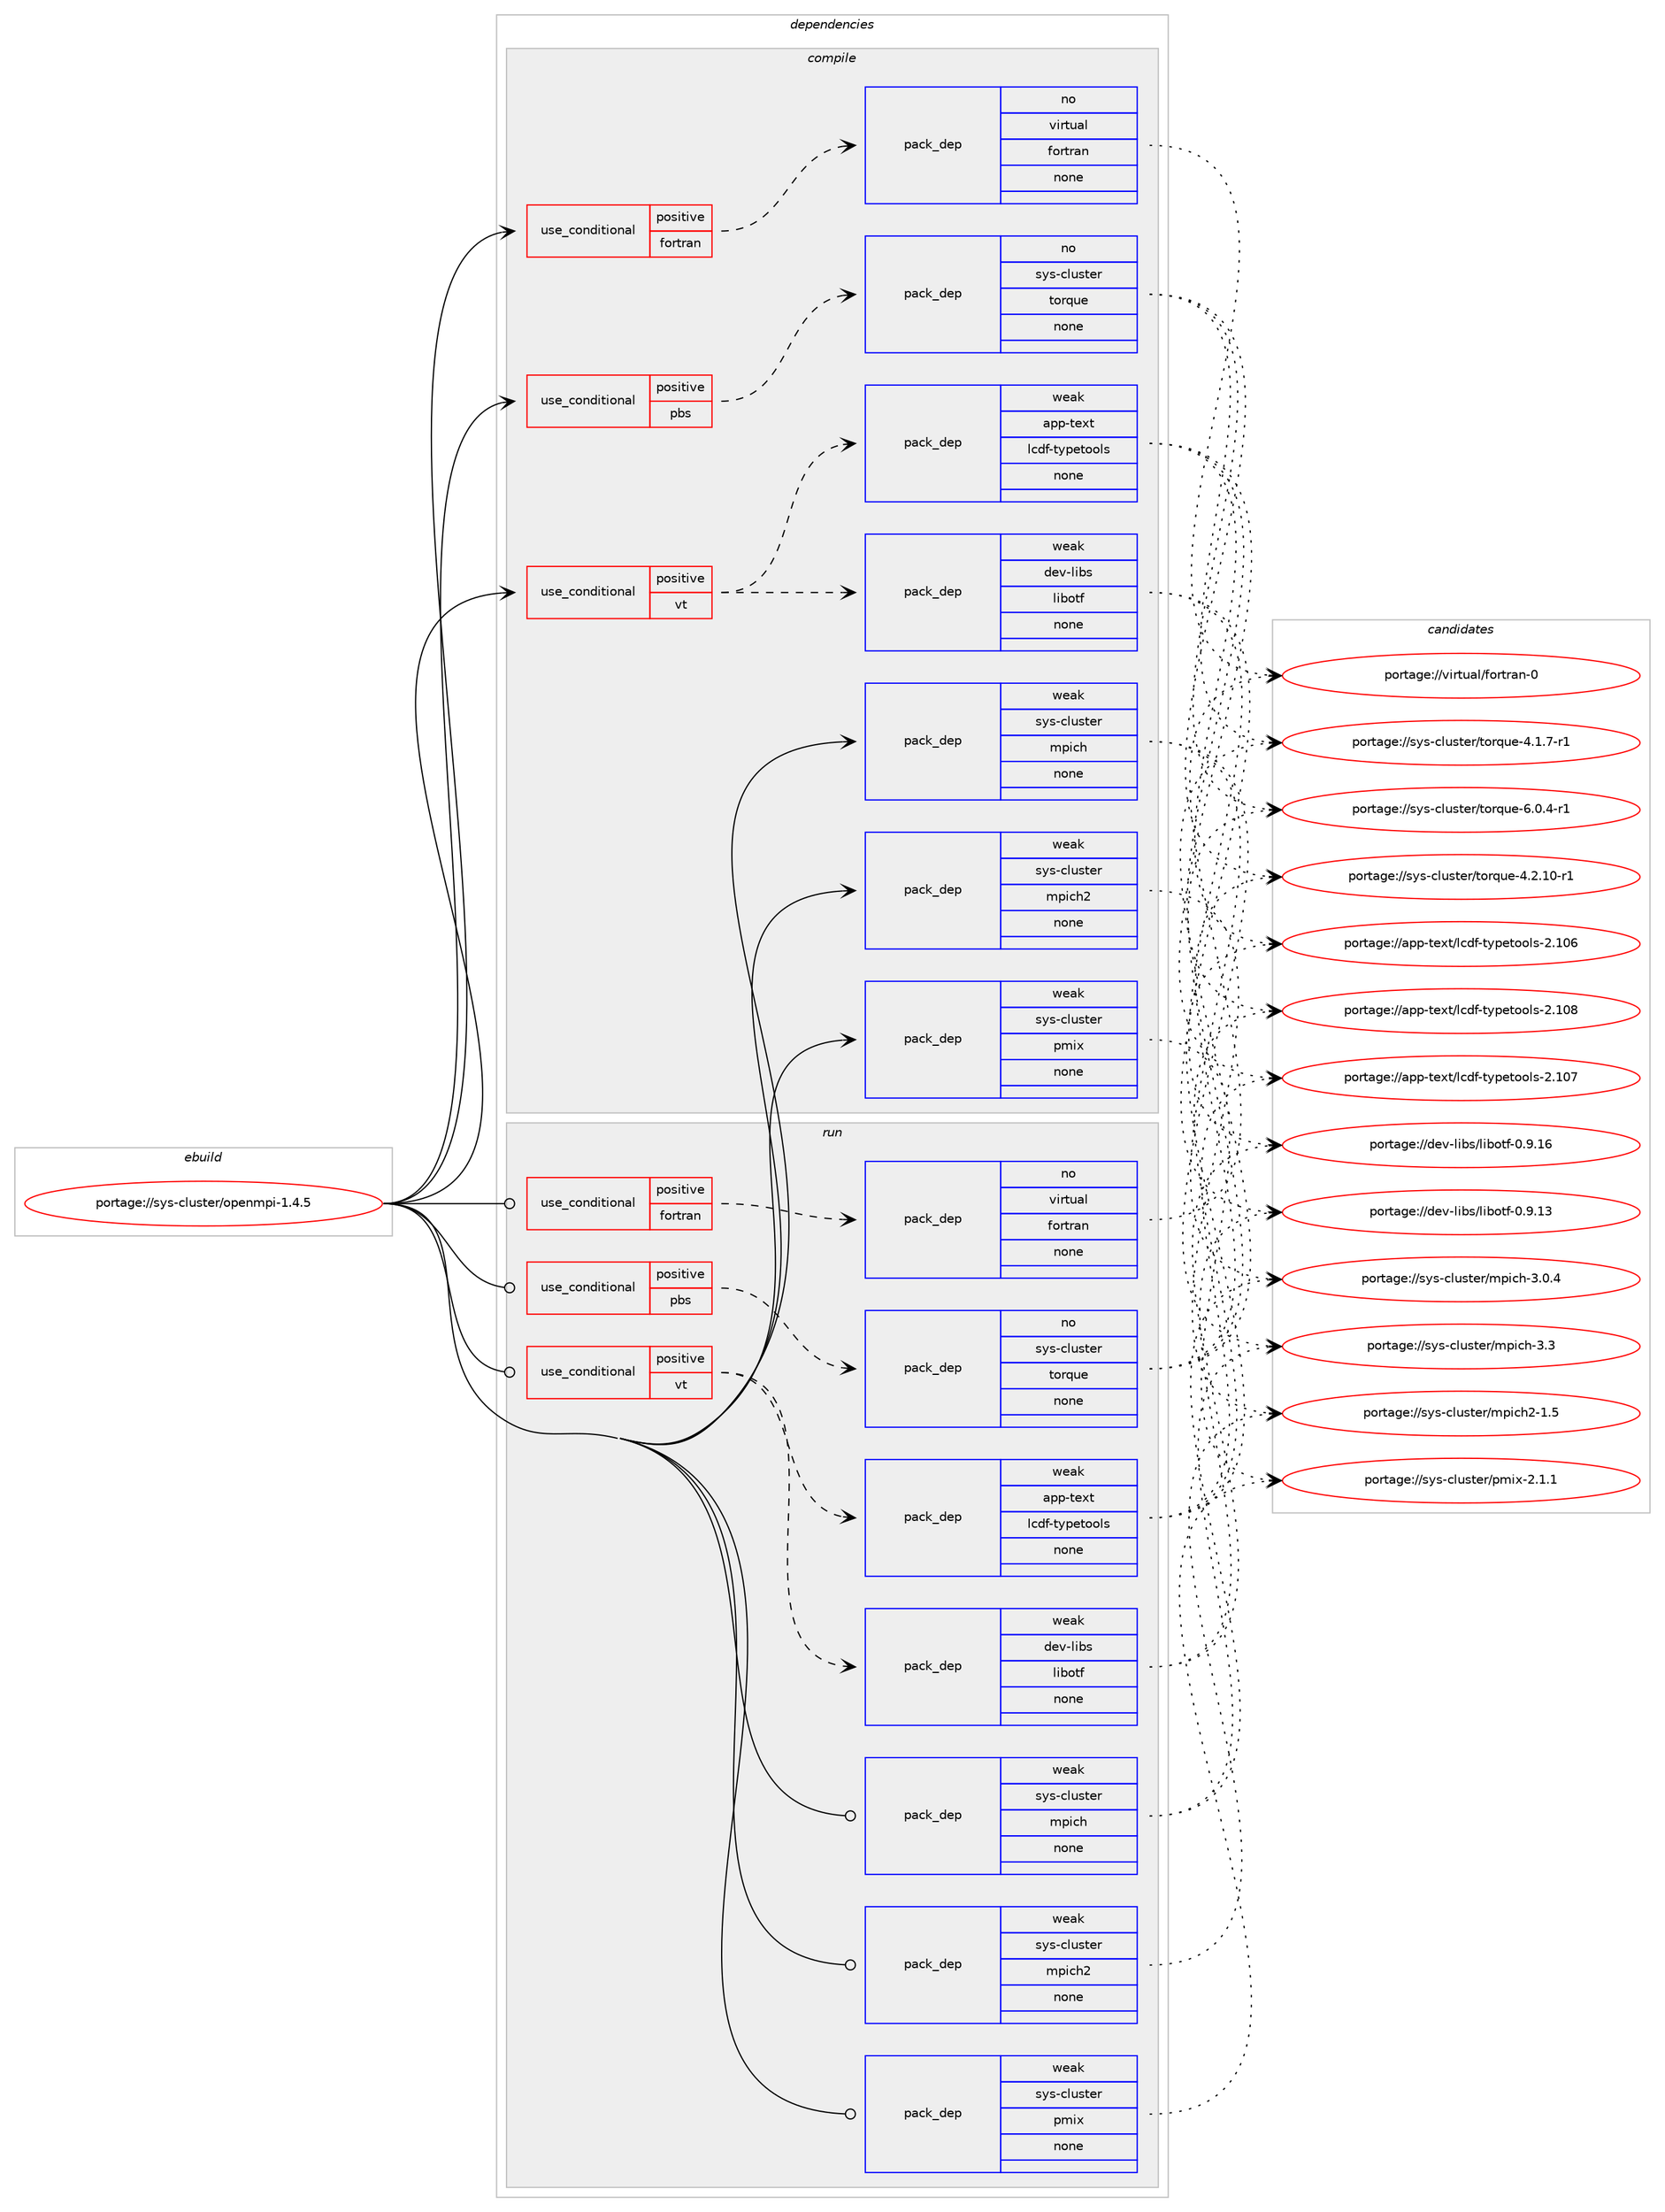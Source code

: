 digraph prolog {

# *************
# Graph options
# *************

newrank=true;
concentrate=true;
compound=true;
graph [rankdir=LR,fontname=Helvetica,fontsize=10,ranksep=1.5];#, ranksep=2.5, nodesep=0.2];
edge  [arrowhead=vee];
node  [fontname=Helvetica,fontsize=10];

# **********
# The ebuild
# **********

subgraph cluster_leftcol {
color=gray;
rank=same;
label=<<i>ebuild</i>>;
id [label="portage://sys-cluster/openmpi-1.4.5", color=red, width=4, href="../sys-cluster/openmpi-1.4.5.svg"];
}

# ****************
# The dependencies
# ****************

subgraph cluster_midcol {
color=gray;
label=<<i>dependencies</i>>;
subgraph cluster_compile {
fillcolor="#eeeeee";
style=filled;
label=<<i>compile</i>>;
subgraph cond10964 {
dependency53683 [label=<<TABLE BORDER="0" CELLBORDER="1" CELLSPACING="0" CELLPADDING="4"><TR><TD ROWSPAN="3" CELLPADDING="10">use_conditional</TD></TR><TR><TD>positive</TD></TR><TR><TD>fortran</TD></TR></TABLE>>, shape=none, color=red];
subgraph pack41573 {
dependency53684 [label=<<TABLE BORDER="0" CELLBORDER="1" CELLSPACING="0" CELLPADDING="4" WIDTH="220"><TR><TD ROWSPAN="6" CELLPADDING="30">pack_dep</TD></TR><TR><TD WIDTH="110">no</TD></TR><TR><TD>virtual</TD></TR><TR><TD>fortran</TD></TR><TR><TD>none</TD></TR><TR><TD></TD></TR></TABLE>>, shape=none, color=blue];
}
dependency53683:e -> dependency53684:w [weight=20,style="dashed",arrowhead="vee"];
}
id:e -> dependency53683:w [weight=20,style="solid",arrowhead="vee"];
subgraph cond10965 {
dependency53685 [label=<<TABLE BORDER="0" CELLBORDER="1" CELLSPACING="0" CELLPADDING="4"><TR><TD ROWSPAN="3" CELLPADDING="10">use_conditional</TD></TR><TR><TD>positive</TD></TR><TR><TD>pbs</TD></TR></TABLE>>, shape=none, color=red];
subgraph pack41574 {
dependency53686 [label=<<TABLE BORDER="0" CELLBORDER="1" CELLSPACING="0" CELLPADDING="4" WIDTH="220"><TR><TD ROWSPAN="6" CELLPADDING="30">pack_dep</TD></TR><TR><TD WIDTH="110">no</TD></TR><TR><TD>sys-cluster</TD></TR><TR><TD>torque</TD></TR><TR><TD>none</TD></TR><TR><TD></TD></TR></TABLE>>, shape=none, color=blue];
}
dependency53685:e -> dependency53686:w [weight=20,style="dashed",arrowhead="vee"];
}
id:e -> dependency53685:w [weight=20,style="solid",arrowhead="vee"];
subgraph cond10966 {
dependency53687 [label=<<TABLE BORDER="0" CELLBORDER="1" CELLSPACING="0" CELLPADDING="4"><TR><TD ROWSPAN="3" CELLPADDING="10">use_conditional</TD></TR><TR><TD>positive</TD></TR><TR><TD>vt</TD></TR></TABLE>>, shape=none, color=red];
subgraph pack41575 {
dependency53688 [label=<<TABLE BORDER="0" CELLBORDER="1" CELLSPACING="0" CELLPADDING="4" WIDTH="220"><TR><TD ROWSPAN="6" CELLPADDING="30">pack_dep</TD></TR><TR><TD WIDTH="110">weak</TD></TR><TR><TD>dev-libs</TD></TR><TR><TD>libotf</TD></TR><TR><TD>none</TD></TR><TR><TD></TD></TR></TABLE>>, shape=none, color=blue];
}
dependency53687:e -> dependency53688:w [weight=20,style="dashed",arrowhead="vee"];
subgraph pack41576 {
dependency53689 [label=<<TABLE BORDER="0" CELLBORDER="1" CELLSPACING="0" CELLPADDING="4" WIDTH="220"><TR><TD ROWSPAN="6" CELLPADDING="30">pack_dep</TD></TR><TR><TD WIDTH="110">weak</TD></TR><TR><TD>app-text</TD></TR><TR><TD>lcdf-typetools</TD></TR><TR><TD>none</TD></TR><TR><TD></TD></TR></TABLE>>, shape=none, color=blue];
}
dependency53687:e -> dependency53689:w [weight=20,style="dashed",arrowhead="vee"];
}
id:e -> dependency53687:w [weight=20,style="solid",arrowhead="vee"];
subgraph pack41577 {
dependency53690 [label=<<TABLE BORDER="0" CELLBORDER="1" CELLSPACING="0" CELLPADDING="4" WIDTH="220"><TR><TD ROWSPAN="6" CELLPADDING="30">pack_dep</TD></TR><TR><TD WIDTH="110">weak</TD></TR><TR><TD>sys-cluster</TD></TR><TR><TD>mpich</TD></TR><TR><TD>none</TD></TR><TR><TD></TD></TR></TABLE>>, shape=none, color=blue];
}
id:e -> dependency53690:w [weight=20,style="solid",arrowhead="vee"];
subgraph pack41578 {
dependency53691 [label=<<TABLE BORDER="0" CELLBORDER="1" CELLSPACING="0" CELLPADDING="4" WIDTH="220"><TR><TD ROWSPAN="6" CELLPADDING="30">pack_dep</TD></TR><TR><TD WIDTH="110">weak</TD></TR><TR><TD>sys-cluster</TD></TR><TR><TD>mpich2</TD></TR><TR><TD>none</TD></TR><TR><TD></TD></TR></TABLE>>, shape=none, color=blue];
}
id:e -> dependency53691:w [weight=20,style="solid",arrowhead="vee"];
subgraph pack41579 {
dependency53692 [label=<<TABLE BORDER="0" CELLBORDER="1" CELLSPACING="0" CELLPADDING="4" WIDTH="220"><TR><TD ROWSPAN="6" CELLPADDING="30">pack_dep</TD></TR><TR><TD WIDTH="110">weak</TD></TR><TR><TD>sys-cluster</TD></TR><TR><TD>pmix</TD></TR><TR><TD>none</TD></TR><TR><TD></TD></TR></TABLE>>, shape=none, color=blue];
}
id:e -> dependency53692:w [weight=20,style="solid",arrowhead="vee"];
}
subgraph cluster_compileandrun {
fillcolor="#eeeeee";
style=filled;
label=<<i>compile and run</i>>;
}
subgraph cluster_run {
fillcolor="#eeeeee";
style=filled;
label=<<i>run</i>>;
subgraph cond10967 {
dependency53693 [label=<<TABLE BORDER="0" CELLBORDER="1" CELLSPACING="0" CELLPADDING="4"><TR><TD ROWSPAN="3" CELLPADDING="10">use_conditional</TD></TR><TR><TD>positive</TD></TR><TR><TD>fortran</TD></TR></TABLE>>, shape=none, color=red];
subgraph pack41580 {
dependency53694 [label=<<TABLE BORDER="0" CELLBORDER="1" CELLSPACING="0" CELLPADDING="4" WIDTH="220"><TR><TD ROWSPAN="6" CELLPADDING="30">pack_dep</TD></TR><TR><TD WIDTH="110">no</TD></TR><TR><TD>virtual</TD></TR><TR><TD>fortran</TD></TR><TR><TD>none</TD></TR><TR><TD></TD></TR></TABLE>>, shape=none, color=blue];
}
dependency53693:e -> dependency53694:w [weight=20,style="dashed",arrowhead="vee"];
}
id:e -> dependency53693:w [weight=20,style="solid",arrowhead="odot"];
subgraph cond10968 {
dependency53695 [label=<<TABLE BORDER="0" CELLBORDER="1" CELLSPACING="0" CELLPADDING="4"><TR><TD ROWSPAN="3" CELLPADDING="10">use_conditional</TD></TR><TR><TD>positive</TD></TR><TR><TD>pbs</TD></TR></TABLE>>, shape=none, color=red];
subgraph pack41581 {
dependency53696 [label=<<TABLE BORDER="0" CELLBORDER="1" CELLSPACING="0" CELLPADDING="4" WIDTH="220"><TR><TD ROWSPAN="6" CELLPADDING="30">pack_dep</TD></TR><TR><TD WIDTH="110">no</TD></TR><TR><TD>sys-cluster</TD></TR><TR><TD>torque</TD></TR><TR><TD>none</TD></TR><TR><TD></TD></TR></TABLE>>, shape=none, color=blue];
}
dependency53695:e -> dependency53696:w [weight=20,style="dashed",arrowhead="vee"];
}
id:e -> dependency53695:w [weight=20,style="solid",arrowhead="odot"];
subgraph cond10969 {
dependency53697 [label=<<TABLE BORDER="0" CELLBORDER="1" CELLSPACING="0" CELLPADDING="4"><TR><TD ROWSPAN="3" CELLPADDING="10">use_conditional</TD></TR><TR><TD>positive</TD></TR><TR><TD>vt</TD></TR></TABLE>>, shape=none, color=red];
subgraph pack41582 {
dependency53698 [label=<<TABLE BORDER="0" CELLBORDER="1" CELLSPACING="0" CELLPADDING="4" WIDTH="220"><TR><TD ROWSPAN="6" CELLPADDING="30">pack_dep</TD></TR><TR><TD WIDTH="110">weak</TD></TR><TR><TD>dev-libs</TD></TR><TR><TD>libotf</TD></TR><TR><TD>none</TD></TR><TR><TD></TD></TR></TABLE>>, shape=none, color=blue];
}
dependency53697:e -> dependency53698:w [weight=20,style="dashed",arrowhead="vee"];
subgraph pack41583 {
dependency53699 [label=<<TABLE BORDER="0" CELLBORDER="1" CELLSPACING="0" CELLPADDING="4" WIDTH="220"><TR><TD ROWSPAN="6" CELLPADDING="30">pack_dep</TD></TR><TR><TD WIDTH="110">weak</TD></TR><TR><TD>app-text</TD></TR><TR><TD>lcdf-typetools</TD></TR><TR><TD>none</TD></TR><TR><TD></TD></TR></TABLE>>, shape=none, color=blue];
}
dependency53697:e -> dependency53699:w [weight=20,style="dashed",arrowhead="vee"];
}
id:e -> dependency53697:w [weight=20,style="solid",arrowhead="odot"];
subgraph pack41584 {
dependency53700 [label=<<TABLE BORDER="0" CELLBORDER="1" CELLSPACING="0" CELLPADDING="4" WIDTH="220"><TR><TD ROWSPAN="6" CELLPADDING="30">pack_dep</TD></TR><TR><TD WIDTH="110">weak</TD></TR><TR><TD>sys-cluster</TD></TR><TR><TD>mpich</TD></TR><TR><TD>none</TD></TR><TR><TD></TD></TR></TABLE>>, shape=none, color=blue];
}
id:e -> dependency53700:w [weight=20,style="solid",arrowhead="odot"];
subgraph pack41585 {
dependency53701 [label=<<TABLE BORDER="0" CELLBORDER="1" CELLSPACING="0" CELLPADDING="4" WIDTH="220"><TR><TD ROWSPAN="6" CELLPADDING="30">pack_dep</TD></TR><TR><TD WIDTH="110">weak</TD></TR><TR><TD>sys-cluster</TD></TR><TR><TD>mpich2</TD></TR><TR><TD>none</TD></TR><TR><TD></TD></TR></TABLE>>, shape=none, color=blue];
}
id:e -> dependency53701:w [weight=20,style="solid",arrowhead="odot"];
subgraph pack41586 {
dependency53702 [label=<<TABLE BORDER="0" CELLBORDER="1" CELLSPACING="0" CELLPADDING="4" WIDTH="220"><TR><TD ROWSPAN="6" CELLPADDING="30">pack_dep</TD></TR><TR><TD WIDTH="110">weak</TD></TR><TR><TD>sys-cluster</TD></TR><TR><TD>pmix</TD></TR><TR><TD>none</TD></TR><TR><TD></TD></TR></TABLE>>, shape=none, color=blue];
}
id:e -> dependency53702:w [weight=20,style="solid",arrowhead="odot"];
}
}

# **************
# The candidates
# **************

subgraph cluster_choices {
rank=same;
color=gray;
label=<<i>candidates</i>>;

subgraph choice41573 {
color=black;
nodesep=1;
choice1181051141161179710847102111114116114971104548 [label="portage://virtual/fortran-0", color=red, width=4,href="../virtual/fortran-0.svg"];
dependency53684:e -> choice1181051141161179710847102111114116114971104548:w [style=dotted,weight="100"];
}
subgraph choice41574 {
color=black;
nodesep=1;
choice1151211154599108117115116101114471161111141131171014554464846524511449 [label="portage://sys-cluster/torque-6.0.4-r1", color=red, width=4,href="../sys-cluster/torque-6.0.4-r1.svg"];
choice115121115459910811711511610111447116111114113117101455246504649484511449 [label="portage://sys-cluster/torque-4.2.10-r1", color=red, width=4,href="../sys-cluster/torque-4.2.10-r1.svg"];
choice1151211154599108117115116101114471161111141131171014552464946554511449 [label="portage://sys-cluster/torque-4.1.7-r1", color=red, width=4,href="../sys-cluster/torque-4.1.7-r1.svg"];
dependency53686:e -> choice1151211154599108117115116101114471161111141131171014554464846524511449:w [style=dotted,weight="100"];
dependency53686:e -> choice115121115459910811711511610111447116111114113117101455246504649484511449:w [style=dotted,weight="100"];
dependency53686:e -> choice1151211154599108117115116101114471161111141131171014552464946554511449:w [style=dotted,weight="100"];
}
subgraph choice41575 {
color=black;
nodesep=1;
choice1001011184510810598115471081059811111610245484657464954 [label="portage://dev-libs/libotf-0.9.16", color=red, width=4,href="../dev-libs/libotf-0.9.16.svg"];
choice1001011184510810598115471081059811111610245484657464951 [label="portage://dev-libs/libotf-0.9.13", color=red, width=4,href="../dev-libs/libotf-0.9.13.svg"];
dependency53688:e -> choice1001011184510810598115471081059811111610245484657464954:w [style=dotted,weight="100"];
dependency53688:e -> choice1001011184510810598115471081059811111610245484657464951:w [style=dotted,weight="100"];
}
subgraph choice41576 {
color=black;
nodesep=1;
choice9711211245116101120116471089910010245116121112101116111111108115455046494856 [label="portage://app-text/lcdf-typetools-2.108", color=red, width=4,href="../app-text/lcdf-typetools-2.108.svg"];
choice9711211245116101120116471089910010245116121112101116111111108115455046494855 [label="portage://app-text/lcdf-typetools-2.107", color=red, width=4,href="../app-text/lcdf-typetools-2.107.svg"];
choice9711211245116101120116471089910010245116121112101116111111108115455046494854 [label="portage://app-text/lcdf-typetools-2.106", color=red, width=4,href="../app-text/lcdf-typetools-2.106.svg"];
dependency53689:e -> choice9711211245116101120116471089910010245116121112101116111111108115455046494856:w [style=dotted,weight="100"];
dependency53689:e -> choice9711211245116101120116471089910010245116121112101116111111108115455046494855:w [style=dotted,weight="100"];
dependency53689:e -> choice9711211245116101120116471089910010245116121112101116111111108115455046494854:w [style=dotted,weight="100"];
}
subgraph choice41577 {
color=black;
nodesep=1;
choice1151211154599108117115116101114471091121059910445514651 [label="portage://sys-cluster/mpich-3.3", color=red, width=4,href="../sys-cluster/mpich-3.3.svg"];
choice11512111545991081171151161011144710911210599104455146484652 [label="portage://sys-cluster/mpich-3.0.4", color=red, width=4,href="../sys-cluster/mpich-3.0.4.svg"];
dependency53690:e -> choice1151211154599108117115116101114471091121059910445514651:w [style=dotted,weight="100"];
dependency53690:e -> choice11512111545991081171151161011144710911210599104455146484652:w [style=dotted,weight="100"];
}
subgraph choice41578 {
color=black;
nodesep=1;
choice115121115459910811711511610111447109112105991045045494653 [label="portage://sys-cluster/mpich2-1.5", color=red, width=4,href="../sys-cluster/mpich2-1.5.svg"];
dependency53691:e -> choice115121115459910811711511610111447109112105991045045494653:w [style=dotted,weight="100"];
}
subgraph choice41579 {
color=black;
nodesep=1;
choice115121115459910811711511610111447112109105120455046494649 [label="portage://sys-cluster/pmix-2.1.1", color=red, width=4,href="../sys-cluster/pmix-2.1.1.svg"];
dependency53692:e -> choice115121115459910811711511610111447112109105120455046494649:w [style=dotted,weight="100"];
}
subgraph choice41580 {
color=black;
nodesep=1;
choice1181051141161179710847102111114116114971104548 [label="portage://virtual/fortran-0", color=red, width=4,href="../virtual/fortran-0.svg"];
dependency53694:e -> choice1181051141161179710847102111114116114971104548:w [style=dotted,weight="100"];
}
subgraph choice41581 {
color=black;
nodesep=1;
choice1151211154599108117115116101114471161111141131171014554464846524511449 [label="portage://sys-cluster/torque-6.0.4-r1", color=red, width=4,href="../sys-cluster/torque-6.0.4-r1.svg"];
choice115121115459910811711511610111447116111114113117101455246504649484511449 [label="portage://sys-cluster/torque-4.2.10-r1", color=red, width=4,href="../sys-cluster/torque-4.2.10-r1.svg"];
choice1151211154599108117115116101114471161111141131171014552464946554511449 [label="portage://sys-cluster/torque-4.1.7-r1", color=red, width=4,href="../sys-cluster/torque-4.1.7-r1.svg"];
dependency53696:e -> choice1151211154599108117115116101114471161111141131171014554464846524511449:w [style=dotted,weight="100"];
dependency53696:e -> choice115121115459910811711511610111447116111114113117101455246504649484511449:w [style=dotted,weight="100"];
dependency53696:e -> choice1151211154599108117115116101114471161111141131171014552464946554511449:w [style=dotted,weight="100"];
}
subgraph choice41582 {
color=black;
nodesep=1;
choice1001011184510810598115471081059811111610245484657464954 [label="portage://dev-libs/libotf-0.9.16", color=red, width=4,href="../dev-libs/libotf-0.9.16.svg"];
choice1001011184510810598115471081059811111610245484657464951 [label="portage://dev-libs/libotf-0.9.13", color=red, width=4,href="../dev-libs/libotf-0.9.13.svg"];
dependency53698:e -> choice1001011184510810598115471081059811111610245484657464954:w [style=dotted,weight="100"];
dependency53698:e -> choice1001011184510810598115471081059811111610245484657464951:w [style=dotted,weight="100"];
}
subgraph choice41583 {
color=black;
nodesep=1;
choice9711211245116101120116471089910010245116121112101116111111108115455046494856 [label="portage://app-text/lcdf-typetools-2.108", color=red, width=4,href="../app-text/lcdf-typetools-2.108.svg"];
choice9711211245116101120116471089910010245116121112101116111111108115455046494855 [label="portage://app-text/lcdf-typetools-2.107", color=red, width=4,href="../app-text/lcdf-typetools-2.107.svg"];
choice9711211245116101120116471089910010245116121112101116111111108115455046494854 [label="portage://app-text/lcdf-typetools-2.106", color=red, width=4,href="../app-text/lcdf-typetools-2.106.svg"];
dependency53699:e -> choice9711211245116101120116471089910010245116121112101116111111108115455046494856:w [style=dotted,weight="100"];
dependency53699:e -> choice9711211245116101120116471089910010245116121112101116111111108115455046494855:w [style=dotted,weight="100"];
dependency53699:e -> choice9711211245116101120116471089910010245116121112101116111111108115455046494854:w [style=dotted,weight="100"];
}
subgraph choice41584 {
color=black;
nodesep=1;
choice1151211154599108117115116101114471091121059910445514651 [label="portage://sys-cluster/mpich-3.3", color=red, width=4,href="../sys-cluster/mpich-3.3.svg"];
choice11512111545991081171151161011144710911210599104455146484652 [label="portage://sys-cluster/mpich-3.0.4", color=red, width=4,href="../sys-cluster/mpich-3.0.4.svg"];
dependency53700:e -> choice1151211154599108117115116101114471091121059910445514651:w [style=dotted,weight="100"];
dependency53700:e -> choice11512111545991081171151161011144710911210599104455146484652:w [style=dotted,weight="100"];
}
subgraph choice41585 {
color=black;
nodesep=1;
choice115121115459910811711511610111447109112105991045045494653 [label="portage://sys-cluster/mpich2-1.5", color=red, width=4,href="../sys-cluster/mpich2-1.5.svg"];
dependency53701:e -> choice115121115459910811711511610111447109112105991045045494653:w [style=dotted,weight="100"];
}
subgraph choice41586 {
color=black;
nodesep=1;
choice115121115459910811711511610111447112109105120455046494649 [label="portage://sys-cluster/pmix-2.1.1", color=red, width=4,href="../sys-cluster/pmix-2.1.1.svg"];
dependency53702:e -> choice115121115459910811711511610111447112109105120455046494649:w [style=dotted,weight="100"];
}
}

}
